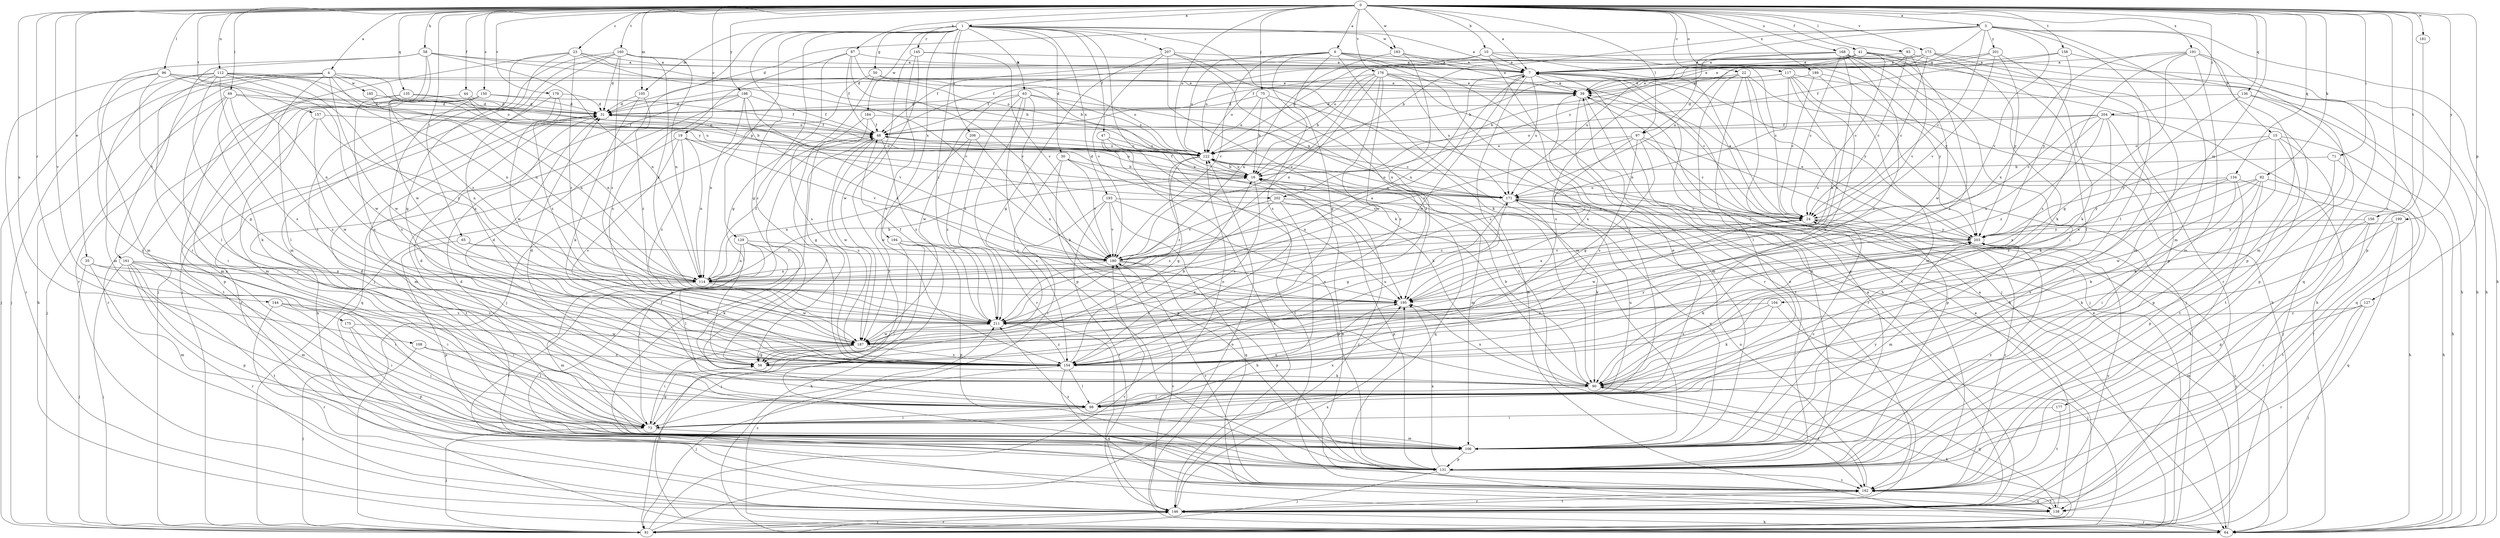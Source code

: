 strict digraph  {
0;
1;
3;
4;
6;
7;
10;
15;
16;
19;
22;
23;
24;
30;
31;
35;
39;
41;
44;
47;
48;
50;
56;
58;
63;
64;
65;
69;
71;
73;
75;
81;
82;
87;
90;
93;
96;
97;
98;
104;
105;
106;
108;
112;
114;
117;
122;
127;
129;
131;
134;
135;
136;
138;
144;
145;
146;
150;
154;
156;
157;
158;
160;
161;
162;
168;
171;
173;
175;
176;
177;
179;
180;
181;
183;
184;
185;
187;
189;
191;
193;
194;
195;
198;
199;
201;
202;
203;
204;
206;
207;
211;
0 -> 1  [label=a];
0 -> 3  [label=a];
0 -> 4  [label=a];
0 -> 6  [label=a];
0 -> 7  [label=a];
0 -> 10  [label=b];
0 -> 19  [label=c];
0 -> 22  [label=c];
0 -> 23  [label=c];
0 -> 35  [label=e];
0 -> 41  [label=f];
0 -> 44  [label=f];
0 -> 58  [label=h];
0 -> 65  [label=i];
0 -> 69  [label=i];
0 -> 71  [label=i];
0 -> 75  [label=j];
0 -> 82  [label=k];
0 -> 87  [label=k];
0 -> 93  [label=l];
0 -> 96  [label=l];
0 -> 97  [label=l];
0 -> 104  [label=m];
0 -> 105  [label=m];
0 -> 108  [label=n];
0 -> 112  [label=n];
0 -> 117  [label=o];
0 -> 122  [label=o];
0 -> 127  [label=p];
0 -> 134  [label=q];
0 -> 135  [label=q];
0 -> 136  [label=q];
0 -> 144  [label=r];
0 -> 150  [label=s];
0 -> 156  [label=t];
0 -> 157  [label=t];
0 -> 158  [label=t];
0 -> 160  [label=t];
0 -> 168  [label=u];
0 -> 173  [label=v];
0 -> 175  [label=v];
0 -> 176  [label=v];
0 -> 177  [label=v];
0 -> 179  [label=v];
0 -> 181  [label=w];
0 -> 183  [label=w];
0 -> 189  [label=x];
0 -> 191  [label=x];
0 -> 198  [label=y];
0 -> 199  [label=y];
0 -> 204  [label=z];
1 -> 7  [label=a];
1 -> 30  [label=d];
1 -> 47  [label=f];
1 -> 50  [label=g];
1 -> 56  [label=g];
1 -> 63  [label=h];
1 -> 81  [label=j];
1 -> 90  [label=k];
1 -> 105  [label=m];
1 -> 129  [label=p];
1 -> 145  [label=r];
1 -> 154  [label=s];
1 -> 183  [label=w];
1 -> 184  [label=w];
1 -> 193  [label=x];
1 -> 194  [label=x];
1 -> 195  [label=x];
1 -> 206  [label=z];
1 -> 207  [label=z];
1 -> 211  [label=z];
3 -> 15  [label=b];
3 -> 16  [label=b];
3 -> 24  [label=c];
3 -> 31  [label=d];
3 -> 64  [label=h];
3 -> 97  [label=l];
3 -> 98  [label=l];
3 -> 106  [label=m];
3 -> 180  [label=v];
3 -> 201  [label=y];
3 -> 202  [label=y];
4 -> 64  [label=h];
4 -> 81  [label=j];
4 -> 98  [label=l];
4 -> 114  [label=n];
4 -> 122  [label=o];
4 -> 161  [label=t];
4 -> 185  [label=w];
4 -> 187  [label=w];
4 -> 202  [label=y];
6 -> 7  [label=a];
6 -> 48  [label=f];
6 -> 56  [label=g];
6 -> 64  [label=h];
6 -> 106  [label=m];
6 -> 122  [label=o];
6 -> 146  [label=r];
6 -> 154  [label=s];
6 -> 180  [label=v];
6 -> 203  [label=y];
7 -> 39  [label=e];
7 -> 48  [label=f];
7 -> 114  [label=n];
7 -> 154  [label=s];
7 -> 171  [label=u];
7 -> 187  [label=w];
7 -> 203  [label=y];
10 -> 7  [label=a];
10 -> 24  [label=c];
10 -> 48  [label=f];
10 -> 81  [label=j];
10 -> 98  [label=l];
10 -> 122  [label=o];
15 -> 64  [label=h];
15 -> 81  [label=j];
15 -> 122  [label=o];
15 -> 131  [label=p];
15 -> 162  [label=t];
15 -> 203  [label=y];
16 -> 48  [label=f];
16 -> 114  [label=n];
16 -> 122  [label=o];
16 -> 146  [label=r];
16 -> 154  [label=s];
16 -> 171  [label=u];
19 -> 114  [label=n];
19 -> 122  [label=o];
19 -> 154  [label=s];
19 -> 162  [label=t];
19 -> 180  [label=v];
19 -> 211  [label=z];
22 -> 39  [label=e];
22 -> 64  [label=h];
22 -> 81  [label=j];
22 -> 98  [label=l];
22 -> 131  [label=p];
22 -> 154  [label=s];
22 -> 162  [label=t];
23 -> 7  [label=a];
23 -> 56  [label=g];
23 -> 81  [label=j];
23 -> 98  [label=l];
23 -> 122  [label=o];
23 -> 180  [label=v];
23 -> 211  [label=z];
24 -> 7  [label=a];
24 -> 187  [label=w];
24 -> 195  [label=x];
24 -> 203  [label=y];
30 -> 16  [label=b];
30 -> 131  [label=p];
30 -> 154  [label=s];
30 -> 180  [label=v];
30 -> 195  [label=x];
31 -> 48  [label=f];
31 -> 106  [label=m];
31 -> 171  [label=u];
35 -> 73  [label=i];
35 -> 81  [label=j];
35 -> 106  [label=m];
35 -> 114  [label=n];
39 -> 31  [label=d];
39 -> 106  [label=m];
39 -> 146  [label=r];
41 -> 7  [label=a];
41 -> 24  [label=c];
41 -> 39  [label=e];
41 -> 64  [label=h];
41 -> 98  [label=l];
41 -> 122  [label=o];
41 -> 154  [label=s];
41 -> 171  [label=u];
44 -> 31  [label=d];
44 -> 114  [label=n];
44 -> 122  [label=o];
44 -> 131  [label=p];
47 -> 90  [label=k];
47 -> 122  [label=o];
47 -> 146  [label=r];
47 -> 162  [label=t];
48 -> 122  [label=o];
48 -> 154  [label=s];
48 -> 187  [label=w];
48 -> 203  [label=y];
48 -> 211  [label=z];
50 -> 39  [label=e];
50 -> 81  [label=j];
50 -> 122  [label=o];
50 -> 154  [label=s];
56 -> 31  [label=d];
56 -> 90  [label=k];
58 -> 7  [label=a];
58 -> 16  [label=b];
58 -> 106  [label=m];
58 -> 114  [label=n];
58 -> 146  [label=r];
58 -> 187  [label=w];
58 -> 211  [label=z];
63 -> 31  [label=d];
63 -> 90  [label=k];
63 -> 122  [label=o];
63 -> 131  [label=p];
63 -> 146  [label=r];
63 -> 171  [label=u];
63 -> 187  [label=w];
63 -> 211  [label=z];
64 -> 24  [label=c];
64 -> 39  [label=e];
64 -> 146  [label=r];
64 -> 211  [label=z];
65 -> 131  [label=p];
65 -> 180  [label=v];
65 -> 187  [label=w];
69 -> 16  [label=b];
69 -> 31  [label=d];
69 -> 73  [label=i];
69 -> 81  [label=j];
69 -> 90  [label=k];
69 -> 154  [label=s];
71 -> 16  [label=b];
71 -> 90  [label=k];
71 -> 146  [label=r];
73 -> 31  [label=d];
73 -> 56  [label=g];
73 -> 81  [label=j];
73 -> 106  [label=m];
73 -> 195  [label=x];
75 -> 16  [label=b];
75 -> 31  [label=d];
75 -> 122  [label=o];
75 -> 162  [label=t];
75 -> 211  [label=z];
81 -> 39  [label=e];
81 -> 90  [label=k];
81 -> 122  [label=o];
81 -> 146  [label=r];
81 -> 180  [label=v];
81 -> 203  [label=y];
82 -> 64  [label=h];
82 -> 90  [label=k];
82 -> 162  [label=t];
82 -> 171  [label=u];
82 -> 187  [label=w];
82 -> 211  [label=z];
87 -> 7  [label=a];
87 -> 16  [label=b];
87 -> 48  [label=f];
87 -> 56  [label=g];
87 -> 154  [label=s];
87 -> 180  [label=v];
90 -> 16  [label=b];
90 -> 31  [label=d];
90 -> 98  [label=l];
90 -> 138  [label=q];
90 -> 162  [label=t];
90 -> 195  [label=x];
93 -> 7  [label=a];
93 -> 16  [label=b];
93 -> 24  [label=c];
93 -> 64  [label=h];
93 -> 180  [label=v];
96 -> 39  [label=e];
96 -> 73  [label=i];
96 -> 98  [label=l];
96 -> 114  [label=n];
96 -> 146  [label=r];
96 -> 171  [label=u];
97 -> 24  [label=c];
97 -> 56  [label=g];
97 -> 122  [label=o];
97 -> 131  [label=p];
97 -> 154  [label=s];
97 -> 180  [label=v];
97 -> 195  [label=x];
98 -> 31  [label=d];
98 -> 39  [label=e];
98 -> 73  [label=i];
98 -> 122  [label=o];
98 -> 171  [label=u];
98 -> 195  [label=x];
104 -> 81  [label=j];
104 -> 90  [label=k];
104 -> 154  [label=s];
104 -> 211  [label=z];
105 -> 31  [label=d];
105 -> 90  [label=k];
105 -> 211  [label=z];
106 -> 24  [label=c];
106 -> 31  [label=d];
106 -> 131  [label=p];
106 -> 171  [label=u];
106 -> 203  [label=y];
108 -> 81  [label=j];
108 -> 98  [label=l];
108 -> 154  [label=s];
112 -> 39  [label=e];
112 -> 48  [label=f];
112 -> 56  [label=g];
112 -> 73  [label=i];
112 -> 81  [label=j];
112 -> 106  [label=m];
112 -> 114  [label=n];
112 -> 154  [label=s];
112 -> 187  [label=w];
112 -> 211  [label=z];
114 -> 16  [label=b];
114 -> 24  [label=c];
114 -> 48  [label=f];
114 -> 106  [label=m];
114 -> 187  [label=w];
114 -> 195  [label=x];
117 -> 16  [label=b];
117 -> 39  [label=e];
117 -> 64  [label=h];
117 -> 81  [label=j];
117 -> 90  [label=k];
117 -> 114  [label=n];
117 -> 195  [label=x];
122 -> 16  [label=b];
122 -> 56  [label=g];
122 -> 106  [label=m];
122 -> 138  [label=q];
122 -> 211  [label=z];
127 -> 81  [label=j];
127 -> 106  [label=m];
127 -> 146  [label=r];
127 -> 211  [label=z];
129 -> 73  [label=i];
129 -> 90  [label=k];
129 -> 98  [label=l];
129 -> 114  [label=n];
129 -> 146  [label=r];
129 -> 180  [label=v];
131 -> 7  [label=a];
131 -> 39  [label=e];
131 -> 48  [label=f];
131 -> 81  [label=j];
131 -> 162  [label=t];
131 -> 195  [label=x];
131 -> 203  [label=y];
131 -> 211  [label=z];
134 -> 64  [label=h];
134 -> 73  [label=i];
134 -> 131  [label=p];
134 -> 171  [label=u];
134 -> 195  [label=x];
134 -> 203  [label=y];
135 -> 31  [label=d];
135 -> 106  [label=m];
135 -> 122  [label=o];
135 -> 154  [label=s];
136 -> 31  [label=d];
136 -> 131  [label=p];
136 -> 138  [label=q];
136 -> 154  [label=s];
138 -> 7  [label=a];
138 -> 162  [label=t];
144 -> 73  [label=i];
144 -> 98  [label=l];
144 -> 146  [label=r];
144 -> 211  [label=z];
145 -> 7  [label=a];
145 -> 154  [label=s];
145 -> 162  [label=t];
145 -> 180  [label=v];
145 -> 187  [label=w];
146 -> 7  [label=a];
146 -> 64  [label=h];
146 -> 81  [label=j];
146 -> 162  [label=t];
146 -> 180  [label=v];
146 -> 195  [label=x];
146 -> 203  [label=y];
150 -> 31  [label=d];
150 -> 48  [label=f];
150 -> 106  [label=m];
150 -> 146  [label=r];
150 -> 154  [label=s];
150 -> 162  [label=t];
154 -> 16  [label=b];
154 -> 81  [label=j];
154 -> 98  [label=l];
154 -> 138  [label=q];
154 -> 171  [label=u];
154 -> 211  [label=z];
156 -> 131  [label=p];
156 -> 146  [label=r];
156 -> 154  [label=s];
156 -> 203  [label=y];
157 -> 48  [label=f];
157 -> 73  [label=i];
157 -> 114  [label=n];
157 -> 187  [label=w];
158 -> 7  [label=a];
158 -> 48  [label=f];
158 -> 106  [label=m];
158 -> 203  [label=y];
160 -> 7  [label=a];
160 -> 31  [label=d];
160 -> 81  [label=j];
160 -> 106  [label=m];
160 -> 114  [label=n];
160 -> 154  [label=s];
160 -> 195  [label=x];
160 -> 211  [label=z];
161 -> 73  [label=i];
161 -> 81  [label=j];
161 -> 106  [label=m];
161 -> 114  [label=n];
161 -> 131  [label=p];
161 -> 146  [label=r];
161 -> 154  [label=s];
161 -> 162  [label=t];
162 -> 16  [label=b];
162 -> 24  [label=c];
162 -> 48  [label=f];
162 -> 138  [label=q];
162 -> 146  [label=r];
162 -> 171  [label=u];
162 -> 180  [label=v];
168 -> 7  [label=a];
168 -> 24  [label=c];
168 -> 73  [label=i];
168 -> 122  [label=o];
168 -> 131  [label=p];
168 -> 146  [label=r];
168 -> 154  [label=s];
168 -> 171  [label=u];
168 -> 187  [label=w];
168 -> 211  [label=z];
171 -> 24  [label=c];
171 -> 31  [label=d];
171 -> 56  [label=g];
171 -> 90  [label=k];
171 -> 122  [label=o];
171 -> 203  [label=y];
173 -> 7  [label=a];
173 -> 24  [label=c];
173 -> 31  [label=d];
173 -> 39  [label=e];
173 -> 64  [label=h];
173 -> 90  [label=k];
173 -> 106  [label=m];
175 -> 73  [label=i];
175 -> 131  [label=p];
175 -> 187  [label=w];
176 -> 16  [label=b];
176 -> 24  [label=c];
176 -> 39  [label=e];
176 -> 64  [label=h];
176 -> 114  [label=n];
176 -> 122  [label=o];
176 -> 154  [label=s];
176 -> 171  [label=u];
176 -> 180  [label=v];
176 -> 187  [label=w];
177 -> 73  [label=i];
177 -> 162  [label=t];
179 -> 31  [label=d];
179 -> 146  [label=r];
179 -> 187  [label=w];
179 -> 211  [label=z];
180 -> 114  [label=n];
180 -> 131  [label=p];
180 -> 195  [label=x];
181 -> 131  [label=p];
183 -> 7  [label=a];
183 -> 39  [label=e];
183 -> 114  [label=n];
183 -> 195  [label=x];
184 -> 24  [label=c];
184 -> 48  [label=f];
184 -> 56  [label=g];
184 -> 98  [label=l];
185 -> 31  [label=d];
185 -> 114  [label=n];
187 -> 56  [label=g];
187 -> 64  [label=h];
187 -> 73  [label=i];
187 -> 154  [label=s];
187 -> 203  [label=y];
189 -> 24  [label=c];
189 -> 39  [label=e];
189 -> 106  [label=m];
189 -> 203  [label=y];
191 -> 7  [label=a];
191 -> 56  [label=g];
191 -> 106  [label=m];
191 -> 131  [label=p];
191 -> 138  [label=q];
191 -> 154  [label=s];
191 -> 195  [label=x];
193 -> 24  [label=c];
193 -> 73  [label=i];
193 -> 131  [label=p];
193 -> 138  [label=q];
193 -> 146  [label=r];
193 -> 180  [label=v];
194 -> 64  [label=h];
194 -> 73  [label=i];
194 -> 81  [label=j];
194 -> 131  [label=p];
194 -> 180  [label=v];
195 -> 211  [label=z];
198 -> 31  [label=d];
198 -> 48  [label=f];
198 -> 64  [label=h];
198 -> 114  [label=n];
198 -> 138  [label=q];
198 -> 180  [label=v];
198 -> 195  [label=x];
199 -> 90  [label=k];
199 -> 138  [label=q];
199 -> 162  [label=t];
199 -> 203  [label=y];
201 -> 7  [label=a];
201 -> 48  [label=f];
201 -> 90  [label=k];
201 -> 180  [label=v];
201 -> 203  [label=y];
202 -> 24  [label=c];
202 -> 64  [label=h];
202 -> 131  [label=p];
202 -> 180  [label=v];
202 -> 211  [label=z];
203 -> 39  [label=e];
203 -> 90  [label=k];
203 -> 106  [label=m];
203 -> 180  [label=v];
204 -> 24  [label=c];
204 -> 48  [label=f];
204 -> 73  [label=i];
204 -> 90  [label=k];
204 -> 122  [label=o];
204 -> 162  [label=t];
204 -> 195  [label=x];
204 -> 211  [label=z];
206 -> 122  [label=o];
206 -> 187  [label=w];
206 -> 195  [label=x];
206 -> 211  [label=z];
207 -> 7  [label=a];
207 -> 56  [label=g];
207 -> 64  [label=h];
207 -> 90  [label=k];
207 -> 162  [label=t];
207 -> 180  [label=v];
211 -> 7  [label=a];
211 -> 48  [label=f];
211 -> 187  [label=w];
}
